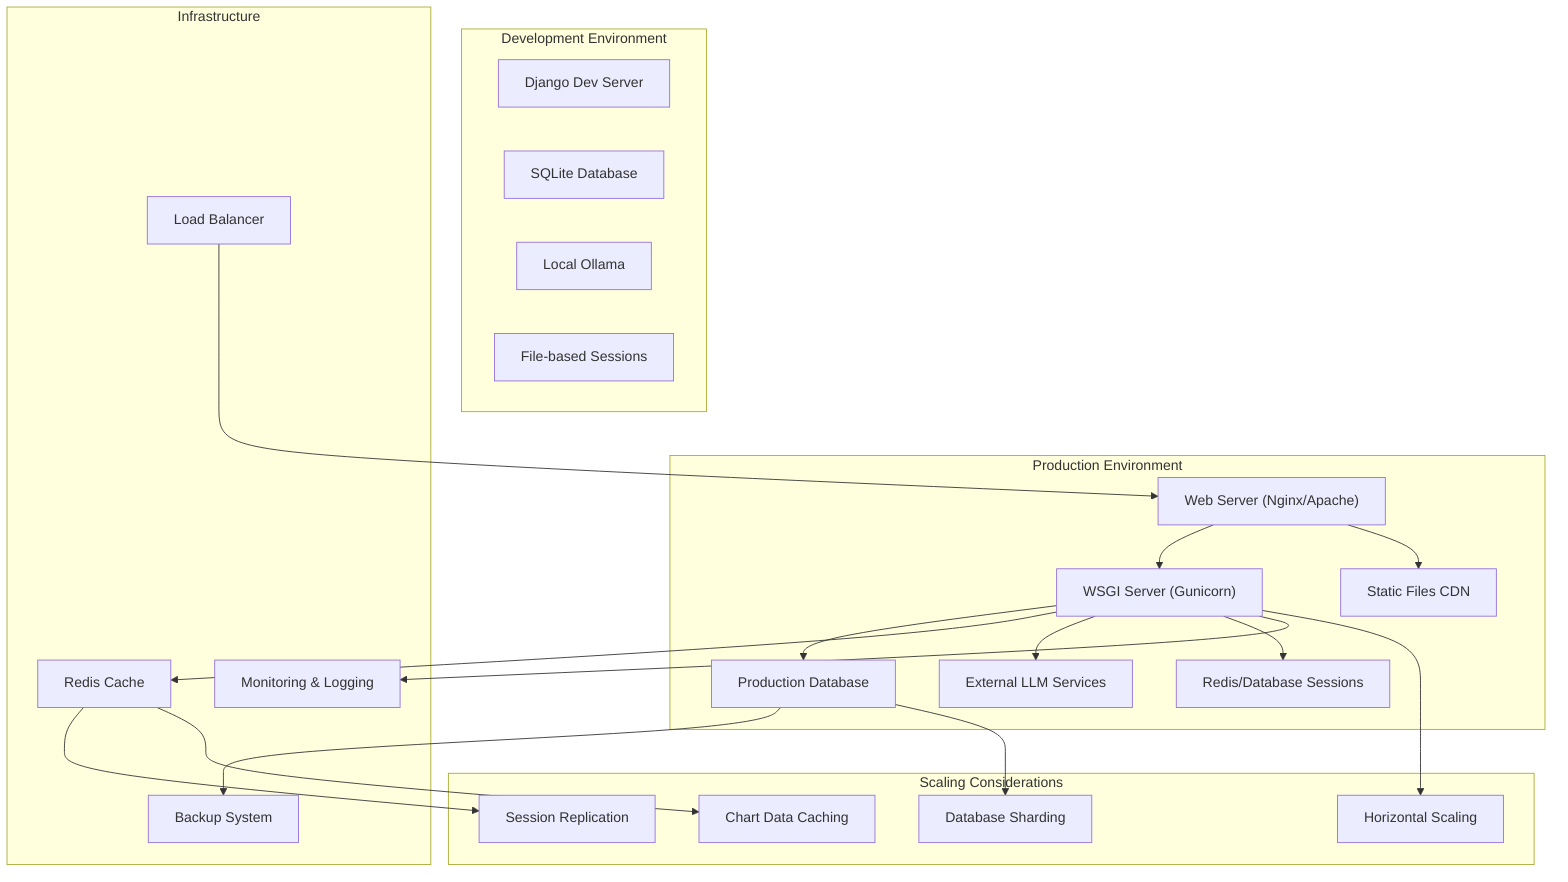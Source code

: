 graph TB
    subgraph "Development Environment"
        DevServer["Django Dev Server"]
        SQLiteDB["SQLite Database"]
        LocalOllama["Local Ollama"]
        DevSession["File-based Sessions"]
    end
    
    subgraph "Production Environment"
        WebServer["Web Server (Nginx/Apache)"]
        WSGIServer["WSGI Server (Gunicorn)"]
        ProdDB["Production Database"]
        StaticFiles["Static Files CDN"]
        LLMServices["External LLM Services"]
        SessionStore["Redis/Database Sessions"]
    end
    
    subgraph "Infrastructure"
        LoadBalancer["Load Balancer"]
        Cache["Redis Cache"]
        Monitoring["Monitoring & Logging"]
        BackupSystem["Backup System"]
    end
    
    subgraph "Scaling Considerations"
        HorizontalScaling["Horizontal Scaling"]
        DatabaseSharding["Database Sharding"]
        SessionReplication["Session Replication"]
        ChartCaching["Chart Data Caching"]
    end
    
    LoadBalancer --> WebServer
    WebServer --> WSGIServer
    WSGIServer --> ProdDB
    WSGIServer --> Cache
    WSGIServer --> LLMServices
    WSGIServer --> SessionStore
    WebServer --> StaticFiles
    WSGIServer --> Monitoring
    
    ProdDB --> BackupSystem
    Cache --> SessionReplication
    WSGIServer --> HorizontalScaling
    ProdDB --> DatabaseSharding
    Cache --> ChartCaching